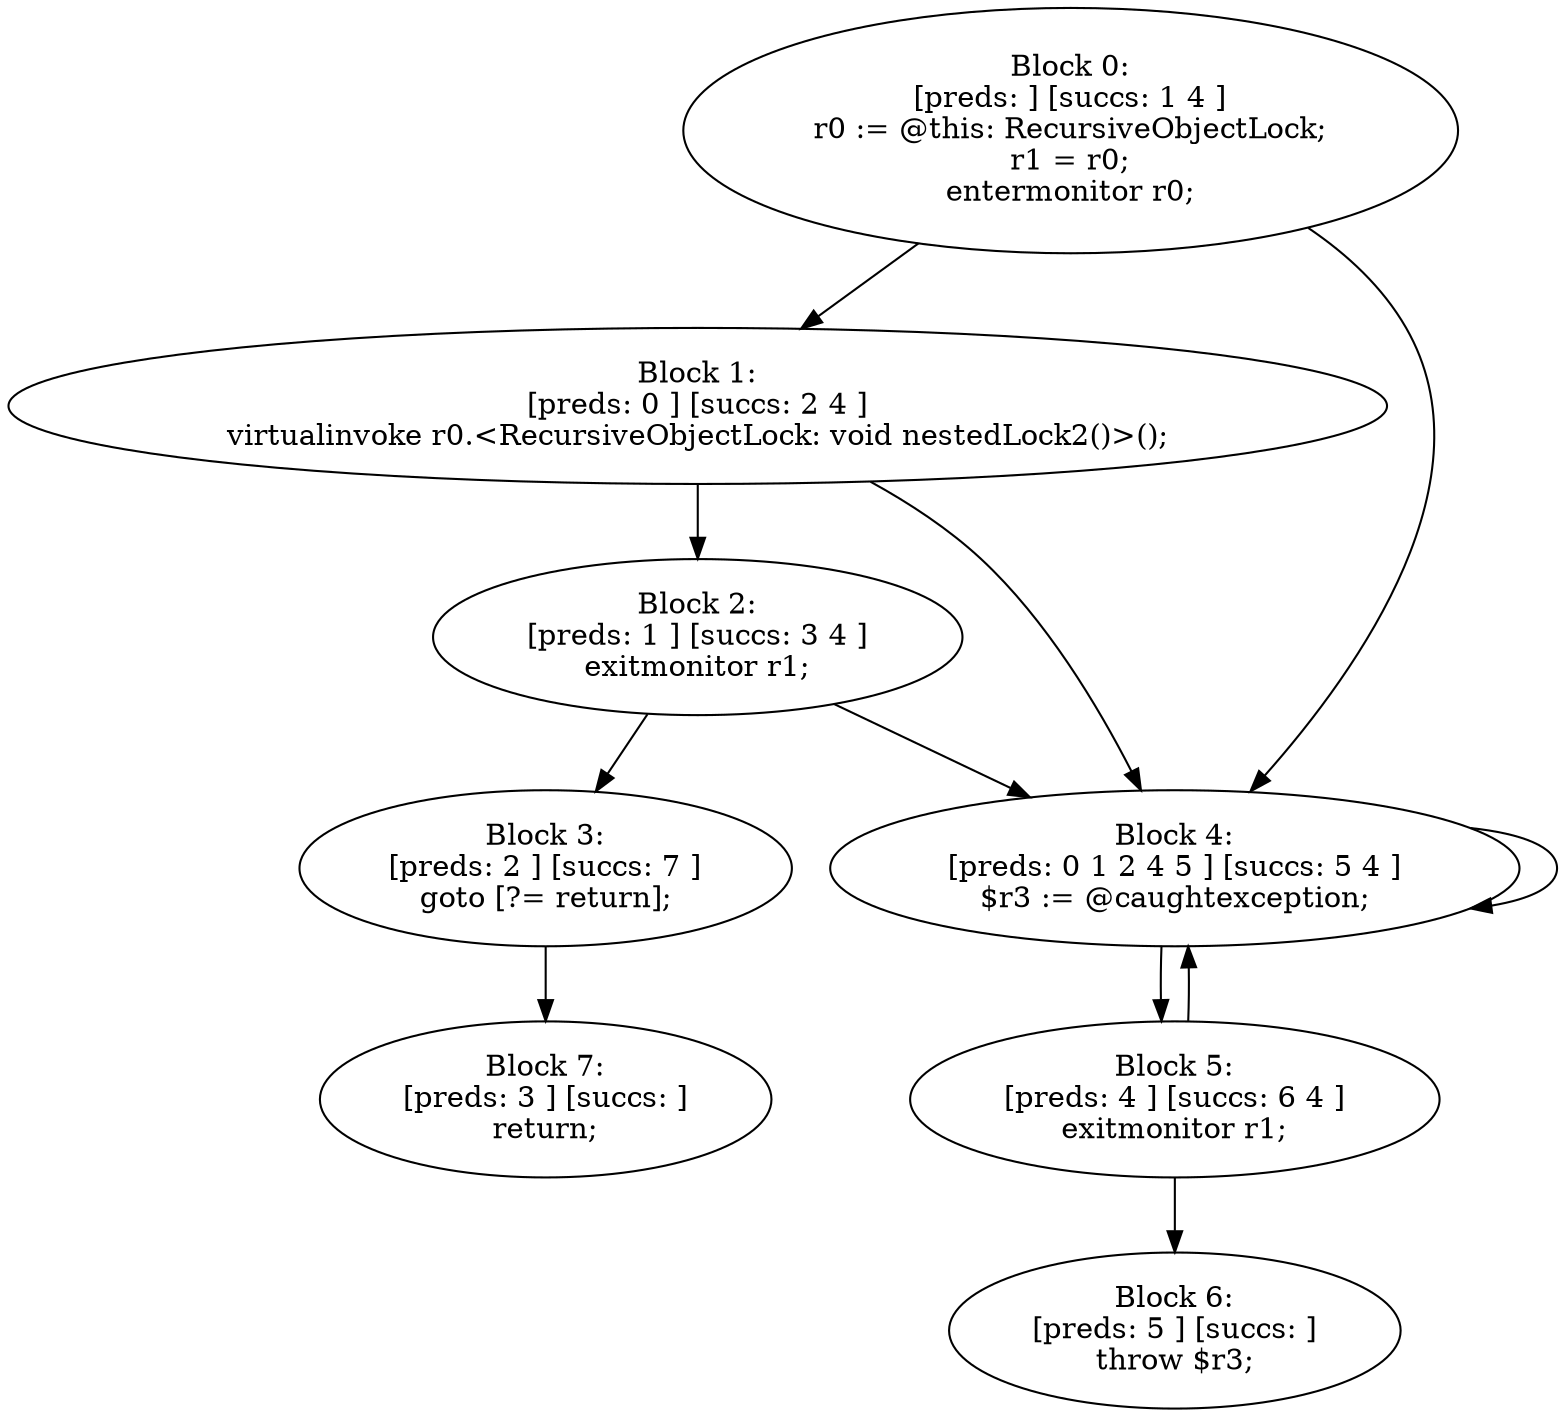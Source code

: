 digraph "unitGraph" {
    "Block 0:
[preds: ] [succs: 1 4 ]
r0 := @this: RecursiveObjectLock;
r1 = r0;
entermonitor r0;
"
    "Block 1:
[preds: 0 ] [succs: 2 4 ]
virtualinvoke r0.<RecursiveObjectLock: void nestedLock2()>();
"
    "Block 2:
[preds: 1 ] [succs: 3 4 ]
exitmonitor r1;
"
    "Block 3:
[preds: 2 ] [succs: 7 ]
goto [?= return];
"
    "Block 4:
[preds: 0 1 2 4 5 ] [succs: 5 4 ]
$r3 := @caughtexception;
"
    "Block 5:
[preds: 4 ] [succs: 6 4 ]
exitmonitor r1;
"
    "Block 6:
[preds: 5 ] [succs: ]
throw $r3;
"
    "Block 7:
[preds: 3 ] [succs: ]
return;
"
    "Block 0:
[preds: ] [succs: 1 4 ]
r0 := @this: RecursiveObjectLock;
r1 = r0;
entermonitor r0;
"->"Block 1:
[preds: 0 ] [succs: 2 4 ]
virtualinvoke r0.<RecursiveObjectLock: void nestedLock2()>();
";
    "Block 0:
[preds: ] [succs: 1 4 ]
r0 := @this: RecursiveObjectLock;
r1 = r0;
entermonitor r0;
"->"Block 4:
[preds: 0 1 2 4 5 ] [succs: 5 4 ]
$r3 := @caughtexception;
";
    "Block 1:
[preds: 0 ] [succs: 2 4 ]
virtualinvoke r0.<RecursiveObjectLock: void nestedLock2()>();
"->"Block 2:
[preds: 1 ] [succs: 3 4 ]
exitmonitor r1;
";
    "Block 1:
[preds: 0 ] [succs: 2 4 ]
virtualinvoke r0.<RecursiveObjectLock: void nestedLock2()>();
"->"Block 4:
[preds: 0 1 2 4 5 ] [succs: 5 4 ]
$r3 := @caughtexception;
";
    "Block 2:
[preds: 1 ] [succs: 3 4 ]
exitmonitor r1;
"->"Block 3:
[preds: 2 ] [succs: 7 ]
goto [?= return];
";
    "Block 2:
[preds: 1 ] [succs: 3 4 ]
exitmonitor r1;
"->"Block 4:
[preds: 0 1 2 4 5 ] [succs: 5 4 ]
$r3 := @caughtexception;
";
    "Block 3:
[preds: 2 ] [succs: 7 ]
goto [?= return];
"->"Block 7:
[preds: 3 ] [succs: ]
return;
";
    "Block 4:
[preds: 0 1 2 4 5 ] [succs: 5 4 ]
$r3 := @caughtexception;
"->"Block 5:
[preds: 4 ] [succs: 6 4 ]
exitmonitor r1;
";
    "Block 4:
[preds: 0 1 2 4 5 ] [succs: 5 4 ]
$r3 := @caughtexception;
"->"Block 4:
[preds: 0 1 2 4 5 ] [succs: 5 4 ]
$r3 := @caughtexception;
";
    "Block 5:
[preds: 4 ] [succs: 6 4 ]
exitmonitor r1;
"->"Block 6:
[preds: 5 ] [succs: ]
throw $r3;
";
    "Block 5:
[preds: 4 ] [succs: 6 4 ]
exitmonitor r1;
"->"Block 4:
[preds: 0 1 2 4 5 ] [succs: 5 4 ]
$r3 := @caughtexception;
";
}
